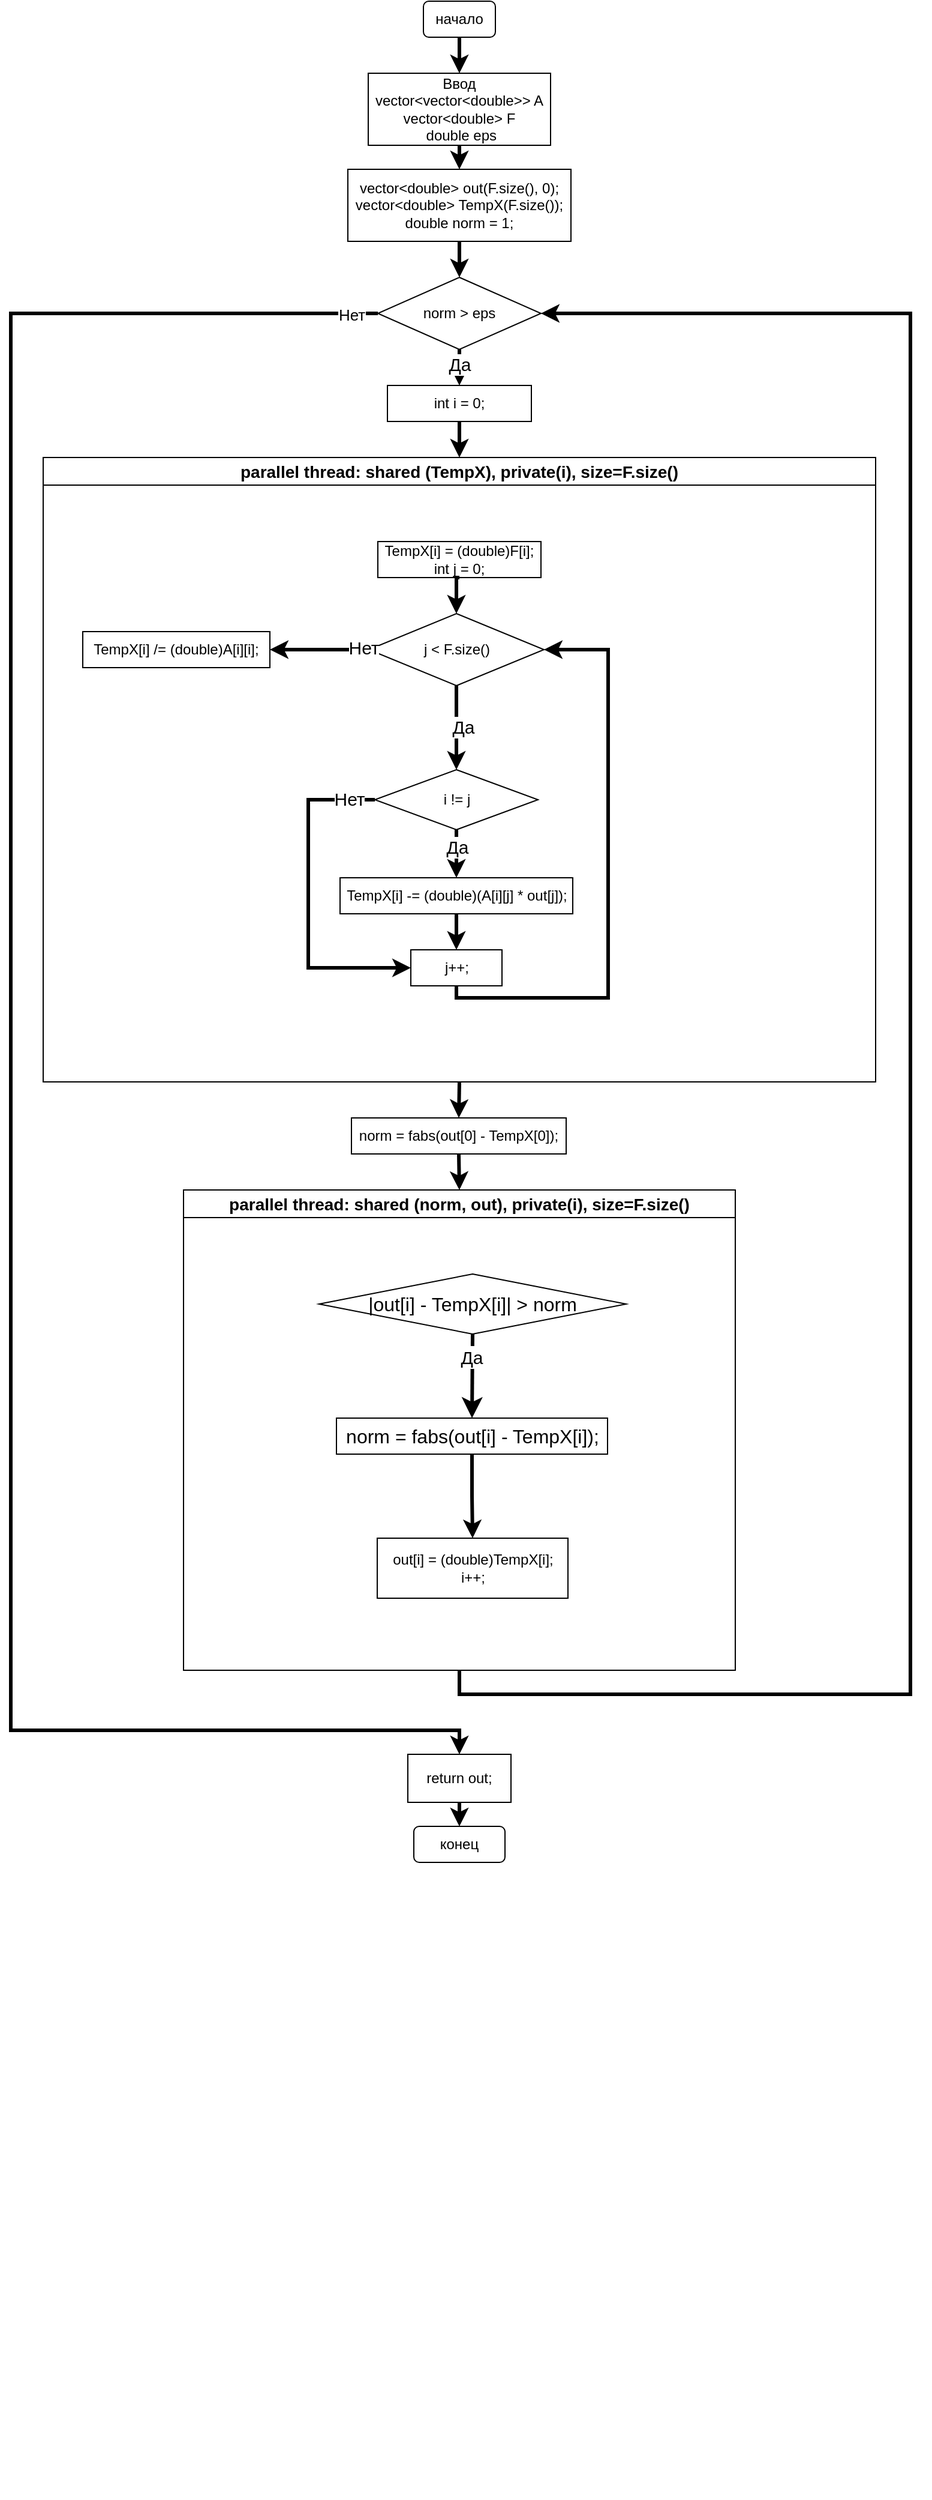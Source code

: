 <mxfile version="22.1.11" type="device">
  <diagram name="Страница — 1" id="zrwqVJFZTkzh6_uZoULO">
    <mxGraphModel dx="3187" dy="1676" grid="1" gridSize="10" guides="1" tooltips="1" connect="1" arrows="1" fold="1" page="1" pageScale="1" pageWidth="827" pageHeight="1169" math="0" shadow="0">
      <root>
        <mxCell id="0" />
        <mxCell id="1" parent="0" />
        <mxCell id="P3gxR56Ehx_J4WlG6dWS-1" style="edgeStyle=orthogonalEdgeStyle;rounded=0;orthogonalLoop=1;jettySize=auto;html=1;exitX=0.5;exitY=1;exitDx=0;exitDy=0;entryX=0.5;entryY=0;entryDx=0;entryDy=0;strokeWidth=3;" edge="1" parent="1" source="P3gxR56Ehx_J4WlG6dWS-2" target="P3gxR56Ehx_J4WlG6dWS-11">
          <mxGeometry relative="1" as="geometry" />
        </mxCell>
        <mxCell id="P3gxR56Ehx_J4WlG6dWS-2" value="начало" style="rounded=1;whiteSpace=wrap;html=1;" vertex="1" parent="1">
          <mxGeometry x="384" y="20" width="60" height="30" as="geometry" />
        </mxCell>
        <mxCell id="P3gxR56Ehx_J4WlG6dWS-3" style="edgeStyle=orthogonalEdgeStyle;rounded=0;orthogonalLoop=1;jettySize=auto;html=1;exitX=0.5;exitY=1;exitDx=0;exitDy=0;entryX=0.5;entryY=0;entryDx=0;entryDy=0;strokeWidth=3;" edge="1" parent="1" source="P3gxR56Ehx_J4WlG6dWS-4" target="P3gxR56Ehx_J4WlG6dWS-9">
          <mxGeometry relative="1" as="geometry" />
        </mxCell>
        <mxCell id="P3gxR56Ehx_J4WlG6dWS-4" value="vector&amp;lt;double&amp;gt; out(F.size(), 0);&lt;br&gt;vector&amp;lt;double&amp;gt; TempX(F.size());&lt;br&gt;double norm = 1;" style="rounded=0;whiteSpace=wrap;html=1;" vertex="1" parent="1">
          <mxGeometry x="321" y="160" width="186" height="60" as="geometry" />
        </mxCell>
        <mxCell id="P3gxR56Ehx_J4WlG6dWS-5" style="edgeStyle=orthogonalEdgeStyle;rounded=0;orthogonalLoop=1;jettySize=auto;html=1;exitX=0.5;exitY=1;exitDx=0;exitDy=0;entryX=0.5;entryY=0;entryDx=0;entryDy=0;strokeWidth=3;" edge="1" parent="1" source="P3gxR56Ehx_J4WlG6dWS-9" target="P3gxR56Ehx_J4WlG6dWS-18">
          <mxGeometry relative="1" as="geometry" />
        </mxCell>
        <mxCell id="P3gxR56Ehx_J4WlG6dWS-6" value="&lt;font style=&quot;font-size: 15px;&quot;&gt;Да&lt;/font&gt;" style="edgeLabel;html=1;align=center;verticalAlign=middle;resizable=0;points=[];" vertex="1" connectable="0" parent="P3gxR56Ehx_J4WlG6dWS-5">
          <mxGeometry x="-0.214" relative="1" as="geometry">
            <mxPoint as="offset" />
          </mxGeometry>
        </mxCell>
        <mxCell id="P3gxR56Ehx_J4WlG6dWS-216" style="edgeStyle=orthogonalEdgeStyle;rounded=0;orthogonalLoop=1;jettySize=auto;html=1;exitX=0;exitY=0.5;exitDx=0;exitDy=0;entryX=0.5;entryY=0;entryDx=0;entryDy=0;strokeWidth=3;" edge="1" parent="1" source="P3gxR56Ehx_J4WlG6dWS-9" target="P3gxR56Ehx_J4WlG6dWS-59">
          <mxGeometry relative="1" as="geometry">
            <Array as="points">
              <mxPoint x="40" y="280" />
              <mxPoint x="40" y="1460" />
              <mxPoint x="414" y="1460" />
            </Array>
          </mxGeometry>
        </mxCell>
        <mxCell id="P3gxR56Ehx_J4WlG6dWS-217" value="&lt;font style=&quot;font-size: 13px;&quot;&gt;Нет&lt;/font&gt;" style="edgeLabel;html=1;align=center;verticalAlign=middle;resizable=0;points=[];" vertex="1" connectable="0" parent="P3gxR56Ehx_J4WlG6dWS-216">
          <mxGeometry x="-0.976" y="1" relative="1" as="geometry">
            <mxPoint as="offset" />
          </mxGeometry>
        </mxCell>
        <mxCell id="P3gxR56Ehx_J4WlG6dWS-9" value="norm &amp;gt; eps" style="rhombus;whiteSpace=wrap;html=1;" vertex="1" parent="1">
          <mxGeometry x="346" y="250" width="136" height="60" as="geometry" />
        </mxCell>
        <mxCell id="P3gxR56Ehx_J4WlG6dWS-10" style="edgeStyle=orthogonalEdgeStyle;rounded=0;orthogonalLoop=1;jettySize=auto;html=1;exitX=0.5;exitY=1;exitDx=0;exitDy=0;entryX=0.5;entryY=0;entryDx=0;entryDy=0;strokeWidth=3;" edge="1" parent="1" source="P3gxR56Ehx_J4WlG6dWS-11" target="P3gxR56Ehx_J4WlG6dWS-4">
          <mxGeometry relative="1" as="geometry" />
        </mxCell>
        <mxCell id="P3gxR56Ehx_J4WlG6dWS-11" value="Ввод&lt;br&gt;vector&amp;lt;vector&amp;lt;double&amp;gt;&amp;gt; A&lt;br&gt;vector&amp;lt;double&amp;gt; F&lt;br&gt;&amp;nbsp;double eps" style="rounded=0;whiteSpace=wrap;html=1;" vertex="1" parent="1">
          <mxGeometry x="338" y="80" width="152" height="60" as="geometry" />
        </mxCell>
        <mxCell id="P3gxR56Ehx_J4WlG6dWS-207" style="edgeStyle=orthogonalEdgeStyle;rounded=0;orthogonalLoop=1;jettySize=auto;html=1;exitX=0.5;exitY=1;exitDx=0;exitDy=0;entryX=0.5;entryY=0;entryDx=0;entryDy=0;strokeWidth=3;" edge="1" parent="1" source="P3gxR56Ehx_J4WlG6dWS-18" target="P3gxR56Ehx_J4WlG6dWS-61">
          <mxGeometry relative="1" as="geometry" />
        </mxCell>
        <mxCell id="P3gxR56Ehx_J4WlG6dWS-18" value="int i = 0;" style="rounded=0;whiteSpace=wrap;html=1;" vertex="1" parent="1">
          <mxGeometry x="354" y="340" width="120" height="30" as="geometry" />
        </mxCell>
        <mxCell id="P3gxR56Ehx_J4WlG6dWS-206" value="" style="group" vertex="1" connectable="0" parent="1">
          <mxGeometry x="67" y="400" width="740" height="1700" as="geometry" />
        </mxCell>
        <mxCell id="P3gxR56Ehx_J4WlG6dWS-210" style="edgeStyle=orthogonalEdgeStyle;rounded=0;orthogonalLoop=1;jettySize=auto;html=1;exitX=0.5;exitY=1;exitDx=0;exitDy=0;entryX=0.5;entryY=0;entryDx=0;entryDy=0;strokeWidth=3;" edge="1" parent="P3gxR56Ehx_J4WlG6dWS-206" source="P3gxR56Ehx_J4WlG6dWS-61" target="P3gxR56Ehx_J4WlG6dWS-209">
          <mxGeometry relative="1" as="geometry" />
        </mxCell>
        <mxCell id="P3gxR56Ehx_J4WlG6dWS-61" value="&lt;font style=&quot;font-size: 14px;&quot;&gt;parallel thread: shared (TempX), private(i), size=F.size()&lt;/font&gt;" style="swimlane;whiteSpace=wrap;html=1;" vertex="1" parent="P3gxR56Ehx_J4WlG6dWS-206">
          <mxGeometry width="694" height="520" as="geometry" />
        </mxCell>
        <mxCell id="P3gxR56Ehx_J4WlG6dWS-182" value="TempX[i] = (double)F[i];&lt;br&gt;int j = 0;" style="rounded=0;whiteSpace=wrap;html=1;" vertex="1" parent="P3gxR56Ehx_J4WlG6dWS-61">
          <mxGeometry x="279" y="70" width="136" height="30" as="geometry" />
        </mxCell>
        <mxCell id="P3gxR56Ehx_J4WlG6dWS-187" value="j &amp;lt;&amp;nbsp;F.size()" style="rhombus;whiteSpace=wrap;html=1;" vertex="1" parent="P3gxR56Ehx_J4WlG6dWS-61">
          <mxGeometry x="271.5" y="130" width="146" height="60" as="geometry" />
        </mxCell>
        <mxCell id="P3gxR56Ehx_J4WlG6dWS-192" value="i != j" style="rhombus;whiteSpace=wrap;html=1;" vertex="1" parent="P3gxR56Ehx_J4WlG6dWS-61">
          <mxGeometry x="276.5" y="260" width="136" height="50" as="geometry" />
        </mxCell>
        <mxCell id="P3gxR56Ehx_J4WlG6dWS-183" style="edgeStyle=orthogonalEdgeStyle;rounded=0;orthogonalLoop=1;jettySize=auto;html=1;exitX=0.5;exitY=1;exitDx=0;exitDy=0;entryX=0.5;entryY=0;entryDx=0;entryDy=0;strokeWidth=3;" edge="1" parent="P3gxR56Ehx_J4WlG6dWS-61" source="P3gxR56Ehx_J4WlG6dWS-187" target="P3gxR56Ehx_J4WlG6dWS-192">
          <mxGeometry relative="1" as="geometry" />
        </mxCell>
        <mxCell id="P3gxR56Ehx_J4WlG6dWS-184" value="&lt;font style=&quot;font-size: 15px;&quot;&gt;Да&lt;/font&gt;" style="edgeLabel;html=1;align=center;verticalAlign=middle;resizable=0;points=[];" vertex="1" connectable="0" parent="P3gxR56Ehx_J4WlG6dWS-183">
          <mxGeometry x="-0.029" y="5" relative="1" as="geometry">
            <mxPoint as="offset" />
          </mxGeometry>
        </mxCell>
        <mxCell id="P3gxR56Ehx_J4WlG6dWS-194" value="TempX[i] -= (double)(A[i][j] * out[j]);" style="rounded=0;whiteSpace=wrap;html=1;" vertex="1" parent="P3gxR56Ehx_J4WlG6dWS-61">
          <mxGeometry x="247.5" y="350" width="194" height="30" as="geometry" />
        </mxCell>
        <mxCell id="P3gxR56Ehx_J4WlG6dWS-188" style="edgeStyle=orthogonalEdgeStyle;rounded=0;orthogonalLoop=1;jettySize=auto;html=1;exitX=0.5;exitY=1;exitDx=0;exitDy=0;entryX=0.5;entryY=0;entryDx=0;entryDy=0;strokeWidth=3;" edge="1" parent="P3gxR56Ehx_J4WlG6dWS-61" source="P3gxR56Ehx_J4WlG6dWS-192" target="P3gxR56Ehx_J4WlG6dWS-194">
          <mxGeometry relative="1" as="geometry" />
        </mxCell>
        <mxCell id="P3gxR56Ehx_J4WlG6dWS-189" value="&lt;font style=&quot;font-size: 15px;&quot;&gt;Да&lt;/font&gt;" style="edgeLabel;html=1;align=center;verticalAlign=middle;resizable=0;points=[];" vertex="1" connectable="0" parent="P3gxR56Ehx_J4WlG6dWS-188">
          <mxGeometry x="-0.321" relative="1" as="geometry">
            <mxPoint as="offset" />
          </mxGeometry>
        </mxCell>
        <mxCell id="P3gxR56Ehx_J4WlG6dWS-196" value="TempX[i] /= (double)A[i][i];" style="rounded=0;whiteSpace=wrap;html=1;" vertex="1" parent="P3gxR56Ehx_J4WlG6dWS-61">
          <mxGeometry x="33" y="145" width="156" height="30" as="geometry" />
        </mxCell>
        <mxCell id="P3gxR56Ehx_J4WlG6dWS-185" style="edgeStyle=orthogonalEdgeStyle;rounded=0;orthogonalLoop=1;jettySize=auto;html=1;exitX=0;exitY=0.5;exitDx=0;exitDy=0;strokeWidth=3;entryX=1;entryY=0.5;entryDx=0;entryDy=0;" edge="1" parent="P3gxR56Ehx_J4WlG6dWS-61" source="P3gxR56Ehx_J4WlG6dWS-187" target="P3gxR56Ehx_J4WlG6dWS-196">
          <mxGeometry relative="1" as="geometry">
            <Array as="points">
              <mxPoint x="203" y="160" />
              <mxPoint x="203" y="160" />
            </Array>
            <mxPoint x="173" y="120" as="targetPoint" />
          </mxGeometry>
        </mxCell>
        <mxCell id="P3gxR56Ehx_J4WlG6dWS-186" value="&lt;font style=&quot;font-size: 15px;&quot;&gt;Нет&lt;/font&gt;" style="edgeLabel;html=1;align=center;verticalAlign=middle;resizable=0;points=[];" vertex="1" connectable="0" parent="P3gxR56Ehx_J4WlG6dWS-185">
          <mxGeometry x="-0.891" y="-2" relative="1" as="geometry">
            <mxPoint as="offset" />
          </mxGeometry>
        </mxCell>
        <mxCell id="P3gxR56Ehx_J4WlG6dWS-197" style="edgeStyle=orthogonalEdgeStyle;rounded=0;orthogonalLoop=1;jettySize=auto;html=1;exitX=0.5;exitY=1;exitDx=0;exitDy=0;entryX=1;entryY=0.5;entryDx=0;entryDy=0;strokeWidth=3;" edge="1" parent="P3gxR56Ehx_J4WlG6dWS-61" source="P3gxR56Ehx_J4WlG6dWS-198" target="P3gxR56Ehx_J4WlG6dWS-187">
          <mxGeometry relative="1" as="geometry">
            <Array as="points">
              <mxPoint x="345" y="450" />
              <mxPoint x="471" y="450" />
              <mxPoint x="471" y="160" />
            </Array>
          </mxGeometry>
        </mxCell>
        <mxCell id="P3gxR56Ehx_J4WlG6dWS-198" value="j++;" style="rounded=0;whiteSpace=wrap;html=1;" vertex="1" parent="P3gxR56Ehx_J4WlG6dWS-61">
          <mxGeometry x="306.5" y="410" width="76" height="30" as="geometry" />
        </mxCell>
        <mxCell id="P3gxR56Ehx_J4WlG6dWS-190" style="edgeStyle=orthogonalEdgeStyle;rounded=0;orthogonalLoop=1;jettySize=auto;html=1;exitX=0;exitY=0.5;exitDx=0;exitDy=0;entryX=0;entryY=0.5;entryDx=0;entryDy=0;strokeWidth=3;" edge="1" parent="P3gxR56Ehx_J4WlG6dWS-61" source="P3gxR56Ehx_J4WlG6dWS-192" target="P3gxR56Ehx_J4WlG6dWS-198">
          <mxGeometry relative="1" as="geometry">
            <mxPoint x="300.5" y="455" as="targetPoint" />
            <Array as="points">
              <mxPoint x="221" y="285" />
              <mxPoint x="221" y="425" />
            </Array>
          </mxGeometry>
        </mxCell>
        <mxCell id="P3gxR56Ehx_J4WlG6dWS-191" value="&lt;font style=&quot;font-size: 15px;&quot;&gt;Нет&lt;/font&gt;" style="edgeLabel;html=1;align=center;verticalAlign=middle;resizable=0;points=[];" vertex="1" connectable="0" parent="P3gxR56Ehx_J4WlG6dWS-190">
          <mxGeometry x="-0.846" y="-1" relative="1" as="geometry">
            <mxPoint as="offset" />
          </mxGeometry>
        </mxCell>
        <mxCell id="P3gxR56Ehx_J4WlG6dWS-193" style="edgeStyle=orthogonalEdgeStyle;rounded=0;orthogonalLoop=1;jettySize=auto;html=1;exitX=0.5;exitY=1;exitDx=0;exitDy=0;entryX=0.5;entryY=0;entryDx=0;entryDy=0;strokeWidth=3;" edge="1" parent="P3gxR56Ehx_J4WlG6dWS-61" source="P3gxR56Ehx_J4WlG6dWS-194" target="P3gxR56Ehx_J4WlG6dWS-198">
          <mxGeometry relative="1" as="geometry" />
        </mxCell>
        <mxCell id="P3gxR56Ehx_J4WlG6dWS-181" style="edgeStyle=orthogonalEdgeStyle;rounded=0;orthogonalLoop=1;jettySize=auto;html=1;exitX=0.5;exitY=1;exitDx=0;exitDy=0;entryX=0.5;entryY=0;entryDx=0;entryDy=0;strokeWidth=3;" edge="1" parent="P3gxR56Ehx_J4WlG6dWS-61" source="P3gxR56Ehx_J4WlG6dWS-182" target="P3gxR56Ehx_J4WlG6dWS-187">
          <mxGeometry relative="1" as="geometry" />
        </mxCell>
        <mxCell id="P3gxR56Ehx_J4WlG6dWS-212" style="edgeStyle=orthogonalEdgeStyle;rounded=0;orthogonalLoop=1;jettySize=auto;html=1;exitX=0.5;exitY=1;exitDx=0;exitDy=0;entryX=0.5;entryY=0;entryDx=0;entryDy=0;strokeWidth=3;" edge="1" parent="P3gxR56Ehx_J4WlG6dWS-206" source="P3gxR56Ehx_J4WlG6dWS-209" target="P3gxR56Ehx_J4WlG6dWS-211">
          <mxGeometry relative="1" as="geometry" />
        </mxCell>
        <mxCell id="P3gxR56Ehx_J4WlG6dWS-209" value="norm = fabs(out[0] - TempX[0]);" style="rounded=0;whiteSpace=wrap;html=1;" vertex="1" parent="P3gxR56Ehx_J4WlG6dWS-206">
          <mxGeometry x="257" y="550" width="179" height="30" as="geometry" />
        </mxCell>
        <mxCell id="P3gxR56Ehx_J4WlG6dWS-211" value="&lt;font style=&quot;font-size: 14px;&quot;&gt;parallel thread: shared (norm, out), private(i), size=F.size()&lt;/font&gt;" style="swimlane;whiteSpace=wrap;html=1;" vertex="1" parent="P3gxR56Ehx_J4WlG6dWS-206">
          <mxGeometry x="117" y="610" width="460" height="400" as="geometry" />
        </mxCell>
        <mxCell id="P3gxR56Ehx_J4WlG6dWS-52" value="|out[i] - TempX[i]| &amp;gt; norm" style="rhombus;whiteSpace=wrap;html=1;fontSize=16;" vertex="1" parent="P3gxR56Ehx_J4WlG6dWS-211">
          <mxGeometry x="113" y="70" width="256" height="50" as="geometry" />
        </mxCell>
        <mxCell id="P3gxR56Ehx_J4WlG6dWS-53" style="edgeStyle=none;curved=1;rounded=0;orthogonalLoop=1;jettySize=auto;html=1;entryX=0.5;entryY=0;entryDx=0;entryDy=0;fontSize=12;startSize=8;endSize=8;" edge="1" parent="P3gxR56Ehx_J4WlG6dWS-211" source="P3gxR56Ehx_J4WlG6dWS-52" target="P3gxR56Ehx_J4WlG6dWS-52">
          <mxGeometry relative="1" as="geometry" />
        </mxCell>
        <mxCell id="P3gxR56Ehx_J4WlG6dWS-55" value="norm = fabs(out[i] - TempX[i]);" style="rounded=0;whiteSpace=wrap;html=1;fontSize=16;" vertex="1" parent="P3gxR56Ehx_J4WlG6dWS-211">
          <mxGeometry x="127.5" y="190" width="226" height="30" as="geometry" />
        </mxCell>
        <mxCell id="P3gxR56Ehx_J4WlG6dWS-48" style="edgeStyle=none;curved=1;rounded=0;orthogonalLoop=1;jettySize=auto;html=1;exitX=0.5;exitY=1;exitDx=0;exitDy=0;entryX=0.5;entryY=0;entryDx=0;entryDy=0;fontSize=12;startSize=8;endSize=8;strokeWidth=3;" edge="1" parent="P3gxR56Ehx_J4WlG6dWS-211" source="P3gxR56Ehx_J4WlG6dWS-52" target="P3gxR56Ehx_J4WlG6dWS-55">
          <mxGeometry relative="1" as="geometry" />
        </mxCell>
        <mxCell id="P3gxR56Ehx_J4WlG6dWS-49" value="&lt;font style=&quot;font-size: 15px;&quot;&gt;Да&lt;/font&gt;" style="edgeLabel;html=1;align=center;verticalAlign=middle;resizable=0;points=[];fontSize=16;" vertex="1" connectable="0" parent="P3gxR56Ehx_J4WlG6dWS-48">
          <mxGeometry x="-0.457" y="-1" relative="1" as="geometry">
            <mxPoint as="offset" />
          </mxGeometry>
        </mxCell>
        <mxCell id="P3gxR56Ehx_J4WlG6dWS-57" value="out[i] = (double)TempX[i];&lt;br&gt;i++;" style="rounded=0;whiteSpace=wrap;html=1;" vertex="1" parent="P3gxR56Ehx_J4WlG6dWS-211">
          <mxGeometry x="161.5" y="290" width="159" height="50" as="geometry" />
        </mxCell>
        <mxCell id="P3gxR56Ehx_J4WlG6dWS-54" style="edgeStyle=orthogonalEdgeStyle;rounded=0;orthogonalLoop=1;jettySize=auto;html=1;exitX=0.5;exitY=1;exitDx=0;exitDy=0;entryX=0.5;entryY=0;entryDx=0;entryDy=0;strokeWidth=3;" edge="1" parent="P3gxR56Ehx_J4WlG6dWS-211" source="P3gxR56Ehx_J4WlG6dWS-55" target="P3gxR56Ehx_J4WlG6dWS-57">
          <mxGeometry relative="1" as="geometry" />
        </mxCell>
        <mxCell id="P3gxR56Ehx_J4WlG6dWS-59" value="return out;" style="rounded=0;whiteSpace=wrap;html=1;" vertex="1" parent="P3gxR56Ehx_J4WlG6dWS-206">
          <mxGeometry x="304" y="1080" width="86" height="40" as="geometry" />
        </mxCell>
        <mxCell id="P3gxR56Ehx_J4WlG6dWS-60" value="конец" style="rounded=1;whiteSpace=wrap;html=1;" vertex="1" parent="P3gxR56Ehx_J4WlG6dWS-206">
          <mxGeometry x="309" y="1140" width="76" height="30" as="geometry" />
        </mxCell>
        <mxCell id="P3gxR56Ehx_J4WlG6dWS-58" style="edgeStyle=orthogonalEdgeStyle;rounded=0;orthogonalLoop=1;jettySize=auto;html=1;exitX=0.5;exitY=1;exitDx=0;exitDy=0;entryX=0.5;entryY=0;entryDx=0;entryDy=0;strokeWidth=3;" edge="1" parent="P3gxR56Ehx_J4WlG6dWS-206" source="P3gxR56Ehx_J4WlG6dWS-59" target="P3gxR56Ehx_J4WlG6dWS-60">
          <mxGeometry relative="1" as="geometry" />
        </mxCell>
        <mxCell id="P3gxR56Ehx_J4WlG6dWS-215" style="edgeStyle=orthogonalEdgeStyle;rounded=0;orthogonalLoop=1;jettySize=auto;html=1;exitX=0.5;exitY=1;exitDx=0;exitDy=0;entryX=1;entryY=0.5;entryDx=0;entryDy=0;strokeWidth=3;" edge="1" parent="1" source="P3gxR56Ehx_J4WlG6dWS-211" target="P3gxR56Ehx_J4WlG6dWS-9">
          <mxGeometry relative="1" as="geometry">
            <Array as="points">
              <mxPoint x="414" y="1430" />
              <mxPoint x="790" y="1430" />
              <mxPoint x="790" y="280" />
            </Array>
          </mxGeometry>
        </mxCell>
      </root>
    </mxGraphModel>
  </diagram>
</mxfile>
